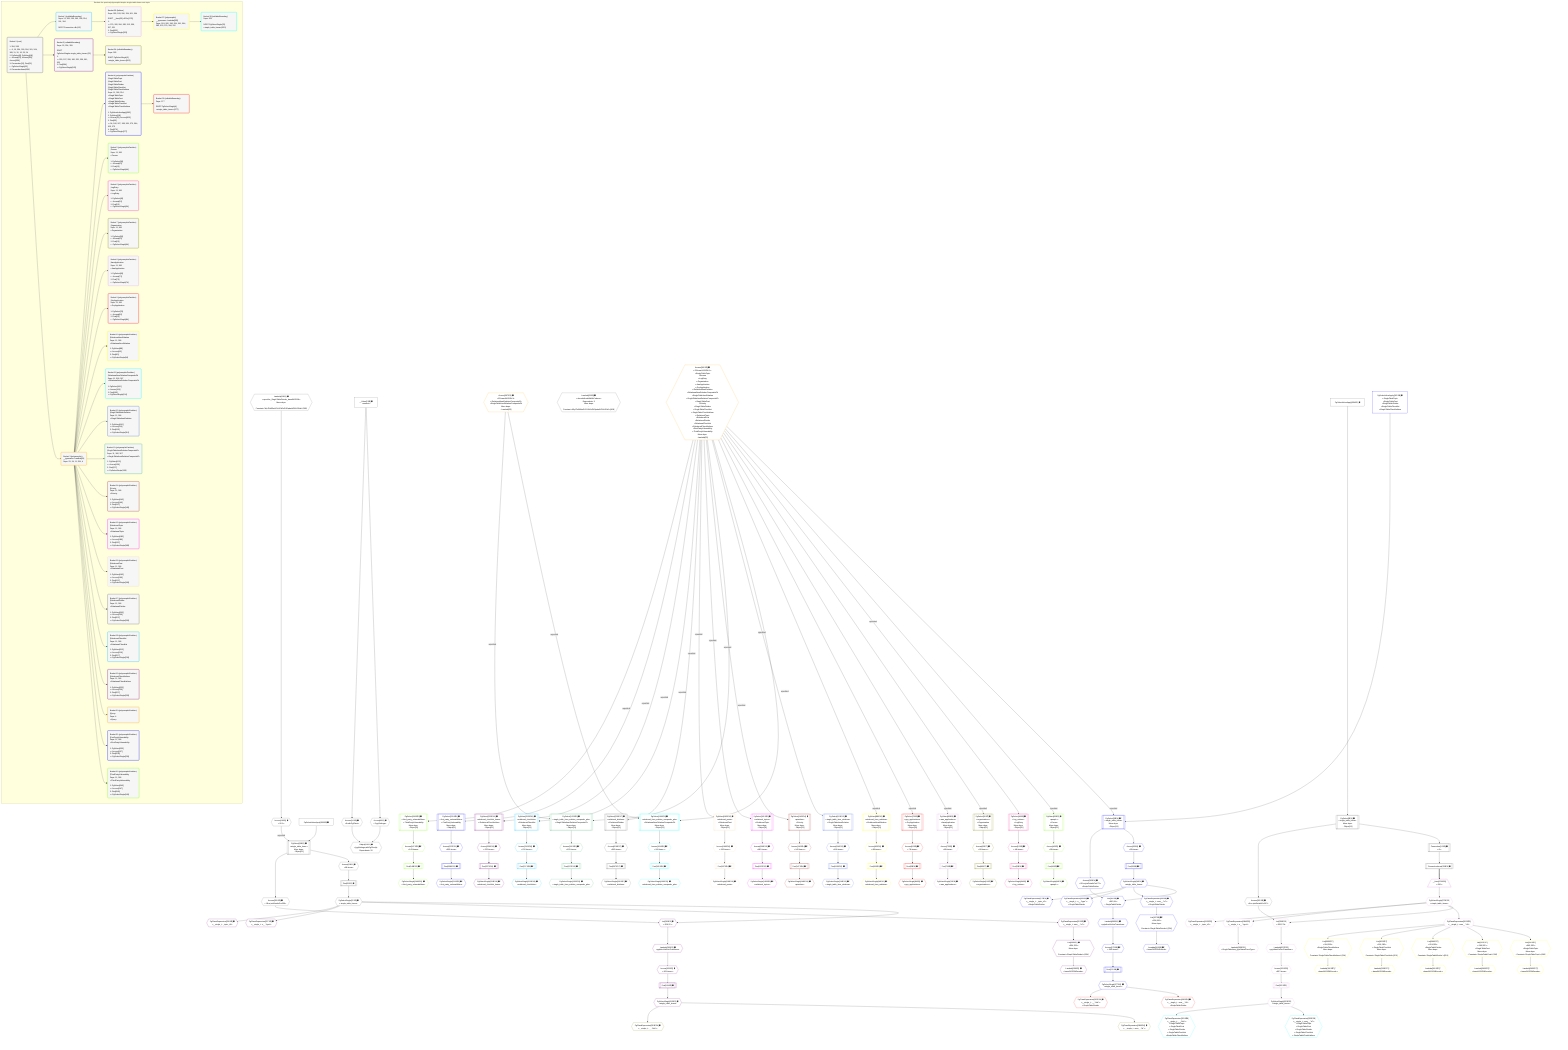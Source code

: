 %%{init: {'themeVariables': { 'fontSize': '12px'}}}%%
graph TD
    classDef path fill:#eee,stroke:#000,color:#000
    classDef plan fill:#fff,stroke-width:1px,color:#000
    classDef itemplan fill:#fff,stroke-width:2px,color:#000
    classDef unbatchedplan fill:#dff,stroke-width:1px,color:#000
    classDef sideeffectplan fill:#fcc,stroke-width:2px,color:#000
    classDef bucket fill:#f6f6f6,color:#000,stroke-width:2px,text-align:left

    subgraph "Buckets for queries/polymorphic/simple-single-table-items-root-topic"
    Bucket0("Bucket 0 (root)<br /><br />1: 354, 358<br />ᐳ: 9, 10, 254, 293, 296, 301, 304, 368, 11, 15, 16, 23, 24<br />2: PgSelect[8], PgSelect[18]<br />ᐳ: Access[20], Access[355], Access[359]<br />3: Connection[12], First[21]<br />ᐳ: PgSelectSingle[22]<br />4: ConnectionItems[250]"):::bucket
    Bucket1("Bucket 1 (nullableBoundary)<br />Deps: 12, 355, 250, 293, 296, 254, 301, 304<br /><br />ROOT Connectionᐸ8ᐳ[12]"):::bucket
    Bucket2("Bucket 2 (nullableBoundary)<br />Deps: 22, 254, 359<br /><br />ROOT PgSelectSingleᐸsingle_table_itemsᐳ[22]<br />1: <br />ᐳ: 253, 257, 258, 360, 255, 256, 361, 263<br />2: First[264]<br />ᐳ: PgSelectSingle[265]"):::bucket
    Bucket3("Bucket 3 (polymorphic)<br />__typename: Lambda[24]<br />Deps: 23, 24, 11, 254, 4"):::bucket
    Bucket4("Bucket 4 (polymorphicPartition)<br />|SingleTableTopic<br />|SingleTablePost<br />|SingleTableDivider<br />|SingleTableChecklist<br />|SingleTableChecklistItem<br />Deps: 11, 366, 254<br />ᐳSingleTableTopic<br />ᐳSingleTablePost<br />ᐳSingleTableDivider<br />ᐳSingleTableChecklist<br />ᐳSingleTableChecklistItem<br /><br />1: PgSelectInlineApply[362]<br />2: PgSelect[28]<br />ᐳ: Access[32], Access[363]<br />3: First[33]<br />ᐳ: 34, 266, 267, 268, 269, 270, 364, 365, 275<br />4: First[276]<br />ᐳ: PgSelectSingle[277]"):::bucket
    Bucket5("Bucket 5 (polymorphicPartition)<br />|Person<br />Deps: 11, 366<br />ᐳPerson<br /><br />1: PgSelect[38]<br />ᐳ: Access[42]<br />2: First[43]<br />ᐳ: PgSelectSingle[44]"):::bucket
    Bucket6("Bucket 6 (polymorphicPartition)<br />|LogEntry<br />Deps: 11, 366<br />ᐳLogEntry<br /><br />1: PgSelect[48]<br />ᐳ: Access[52]<br />2: First[53]<br />ᐳ: PgSelectSingle[54]"):::bucket
    Bucket7("Bucket 7 (polymorphicPartition)<br />|Organization<br />Deps: 11, 366<br />ᐳOrganization<br /><br />1: PgSelect[58]<br />ᐳ: Access[62]<br />2: First[63]<br />ᐳ: PgSelectSingle[64]"):::bucket
    Bucket8("Bucket 8 (polymorphicPartition)<br />|AwsApplication<br />Deps: 11, 366<br />ᐳAwsApplication<br /><br />1: PgSelect[68]<br />ᐳ: Access[72]<br />2: First[73]<br />ᐳ: PgSelectSingle[74]"):::bucket
    Bucket9("Bucket 9 (polymorphicPartition)<br />|GcpApplication<br />Deps: 11, 366<br />ᐳGcpApplication<br /><br />1: PgSelect[78]<br />ᐳ: Access[82]<br />2: First[83]<br />ᐳ: PgSelectSingle[84]"):::bucket
    Bucket10("Bucket 10 (polymorphicPartition)<br />|RelationalItemRelation<br />Deps: 11, 366<br />ᐳRelationalItemRelation<br /><br />1: PgSelect[88]<br />ᐳ: Access[92]<br />2: First[93]<br />ᐳ: PgSelectSingle[94]"):::bucket
    Bucket11("Bucket 11 (polymorphicPartition)<br />|RelationalItemRelationCompositePk<br />Deps: 11, 366, 367<br />ᐳRelationalItemRelationCompositePk<br /><br />1: PgSelect[100]<br />ᐳ: Access[104]<br />2: First[105]<br />ᐳ: PgSelectSingle[106]"):::bucket
    Bucket12("Bucket 12 (polymorphicPartition)<br />|SingleTableItemRelation<br />Deps: 11, 366<br />ᐳSingleTableItemRelation<br /><br />1: PgSelect[110]<br />ᐳ: Access[114]<br />2: First[115]<br />ᐳ: PgSelectSingle[116]"):::bucket
    Bucket13("Bucket 13 (polymorphicPartition)<br />|SingleTableItemRelationCompositePk<br />Deps: 11, 366, 367<br />ᐳSingleTableItemRelationCompositePk<br /><br />1: PgSelect[122]<br />ᐳ: Access[126]<br />2: First[127]<br />ᐳ: PgSelectSingle[128]"):::bucket
    Bucket14("Bucket 14 (polymorphicPartition)<br />|Priority<br />Deps: 11, 366<br />ᐳPriority<br /><br />1: PgSelect[142]<br />ᐳ: Access[146]<br />2: First[147]<br />ᐳ: PgSelectSingle[148]"):::bucket
    Bucket15("Bucket 15 (polymorphicPartition)<br />|RelationalTopic<br />Deps: 11, 366<br />ᐳRelationalTopic<br /><br />1: PgSelect[182]<br />ᐳ: Access[186]<br />2: First[187]<br />ᐳ: PgSelectSingle[188]"):::bucket
    Bucket16("Bucket 16 (polymorphicPartition)<br />|RelationalPost<br />Deps: 11, 366<br />ᐳRelationalPost<br /><br />1: PgSelect[192]<br />ᐳ: Access[196]<br />2: First[197]<br />ᐳ: PgSelectSingle[198]"):::bucket
    Bucket17("Bucket 17 (polymorphicPartition)<br />|RelationalDivider<br />Deps: 11, 366<br />ᐳRelationalDivider<br /><br />1: PgSelect[202]<br />ᐳ: Access[206]<br />2: First[207]<br />ᐳ: PgSelectSingle[208]"):::bucket
    Bucket18("Bucket 18 (polymorphicPartition)<br />|RelationalChecklist<br />Deps: 11, 366<br />ᐳRelationalChecklist<br /><br />1: PgSelect[212]<br />ᐳ: Access[216]<br />2: First[217]<br />ᐳ: PgSelectSingle[218]"):::bucket
    Bucket19("Bucket 19 (polymorphicPartition)<br />|RelationalChecklistItem<br />Deps: 11, 366<br />ᐳRelationalChecklistItem<br /><br />1: PgSelect[222]<br />ᐳ: Access[226]<br />2: First[227]<br />ᐳ: PgSelectSingle[228]"):::bucket
    Bucket20("Bucket 20 (polymorphicPartition)<br />|Query<br />Deps: 4<br />ᐳQuery"):::bucket
    Bucket21("Bucket 21 (polymorphicPartition)<br />|FirstPartyVulnerability<br />Deps: 11, 366<br />ᐳFirstPartyVulnerability<br /><br />1: PgSelect[233]<br />ᐳ: Access[237]<br />2: First[238]<br />ᐳ: PgSelectSingle[239]"):::bucket
    Bucket22("Bucket 22 (polymorphicPartition)<br />|ThirdPartyVulnerability<br />Deps: 11, 366<br />ᐳThirdPartyVulnerability<br /><br />1: PgSelect[243]<br />ᐳ: Access[247]<br />2: First[248]<br />ᐳ: PgSelectSingle[249]"):::bucket
    Bucket24("Bucket 24 (nullableBoundary)<br />Deps: 265<br /><br />ROOT PgSelectSingle{2}ᐸsingle_table_itemsᐳ[265]"):::bucket
    Bucket25("Bucket 25 (listItem)<br />Deps: 355, 293, 296, 254, 301, 304<br /><br />ROOT __Item{25}ᐸ250ᐳ[278]<br />1: <br />ᐳ: 279, 282, 284, 285, 312, 356, 357, 321<br />2: First[322]<br />ᐳ: PgSelectSingle[323]"):::bucket
    Bucket26("Bucket 26 (nullableBoundary)<br />Deps: 277<br /><br />ROOT PgSelectSingle{4}ᐸsingle_table_itemsᐳ[277]"):::bucket
    Bucket27("Bucket 27 (polymorphic)<br />__typename: Lambda[285]<br />Deps: 293, 282, 296, 254, 301, 304, 285, 323, 279, 284, 312"):::bucket
    Bucket28("Bucket 28 (nullableBoundary)<br />Deps: 323<br /><br />ROOT PgSelectSingle{25}ᐸsingle_table_itemsᐳ[323]"):::bucket
    end
    Bucket0 --> Bucket1 & Bucket2 & Bucket3
    Bucket1 --> Bucket25
    Bucket2 --> Bucket24
    Bucket3 --> Bucket4 & Bucket5 & Bucket6 & Bucket7 & Bucket8 & Bucket9 & Bucket10 & Bucket11 & Bucket12 & Bucket13 & Bucket14 & Bucket15 & Bucket16 & Bucket17 & Bucket18 & Bucket19 & Bucket20 & Bucket21 & Bucket22
    Bucket4 --> Bucket26
    Bucket25 --> Bucket27
    Bucket27 --> Bucket28

    %% plan dependencies
    PgSelect18[["PgSelect[18∈0] ➊<br />ᐸsingle_table_itemsᐳ<br />More deps:<br />- Object[11]"]]:::plan
    Access16{{"Access[16∈0] ➊<br />ᐸ15.1ᐳ"}}:::plan
    PgSelectInlineApply358["PgSelectInlineApply[358∈0] ➊"]:::plan
    Access16 -->|rejectNull| PgSelect18
    PgSelectInlineApply358 --> PgSelect18
    PgSelect8[["PgSelect[8∈0] ➊<br />ᐸsingle_table_itemsᐳ<br />More deps:<br />- Object[11]"]]:::plan
    PgSelectInlineApply354["PgSelectInlineApply[354∈0] ➊"]:::plan
    PgSelectInlineApply354 --> PgSelect8
    Object11{{"Object[11∈0] ➊<br />ᐸ{pgSettings,withPgClient}ᐳ<br />Dependents: 20"}}:::plan
    Access9{{"Access[9∈0] ➊<br />ᐸ2.pgSettingsᐳ"}}:::plan
    Access10{{"Access[10∈0] ➊<br />ᐸ2.withPgClientᐳ"}}:::plan
    Access9 & Access10 --> Object11
    __Value2["__Value[2∈0] ➊<br />ᐸcontextᐳ"]:::plan
    __Value2 --> Access9
    __Value2 --> Access10
    Connection12[["Connection[12∈0] ➊<br />ᐸ8ᐳ"]]:::plan
    PgSelect8 --> Connection12
    Lambda15{{"Lambda[15∈0] ➊<br />ᐸspecifier_SingleTableDivider_base64JSONᐳ<br />More deps:<br />- Constantᐸ'WyJTaW5nbGVUYWJsZURpdmlkZXIiLDNd'ᐳ[368]"}}:::plan
    Lambda15 --> Access16
    Access20{{"Access[20∈0] ➊<br />ᐸ18.itemsᐳ"}}:::plan
    PgSelect18 --> Access20
    First21[["First[21∈0] ➊"]]:::plan
    Access20 --> First21
    PgSelectSingle22{{"PgSelectSingle[22∈0] ➊<br />ᐸsingle_table_itemsᐳ"}}:::plan
    First21 --> PgSelectSingle22
    Lambda23{{"Lambda[23∈0] ➊<br />ᐸdecodeNodeIdWithCodecsᐳ<br />Dependents: 3<br />More deps:<br />- Constantᐸ'WyJTaW5nbGVUYWJsZURpdmlkZXIiLDNd'ᐳ[368]"}}:::plan
    ConnectionItems250[["ConnectionItems[250∈0] ➊"]]:::plan
    Connection12 --> ConnectionItems250
    Access355{{"Access[355∈0] ➊<br />ᐸ8.m.joinDetailsFor317ᐳ"}}:::plan
    PgSelect8 --> Access355
    Access359{{"Access[359∈0] ➊<br />ᐸ18.m.joinDetailsFor259ᐳ"}}:::plan
    PgSelect18 --> Access359
    List255{{"List[255∈2] ➊<br />ᐸ254,253ᐳ<br />More deps:<br />- Constantᐸ'SingleTableDivider'ᐳ[254]"}}:::plan
    PgClassExpression253{{"PgClassExpression[253∈2] ➊<br />ᐸ__single_t...ems__.”id”ᐳ"}}:::plan
    PgClassExpression253 --> List255
    List360{{"List[360∈2] ➊<br />ᐸ359,22ᐳ"}}:::plan
    Access359 & PgSelectSingle22 --> List360
    PgSelectSingle22 --> PgClassExpression253
    Lambda256{{"Lambda[256∈2] ➊<br />ᐸbase64JSONEncodeᐳ"}}:::plan
    List255 --> Lambda256
    PgClassExpression257{{"PgClassExpression[257∈2] ➊<br />ᐸ__single_t...s__.”type”ᐳ"}}:::plan
    PgSelectSingle22 --> PgClassExpression257
    PgClassExpression258{{"PgClassExpression[258∈2] ➊<br />ᐸ__single_t..._topic_id”ᐳ"}}:::plan
    PgSelectSingle22 --> PgClassExpression258
    Access263{{"Access[263∈2] ➊<br />ᐸ361.itemsᐳ"}}:::plan
    Lambda361{{"Lambda[361∈2] ➊<br />ᐸpgInlineViaJoinTransformᐳ"}}:::plan
    Lambda361 --> Access263
    First264[["First[264∈2] ➊"]]:::plan
    Access263 --> First264
    PgSelectSingle265{{"PgSelectSingle[265∈2] ➊<br />ᐸsingle_table_itemsᐳ"}}:::plan
    First264 --> PgSelectSingle265
    List360 --> Lambda361
    Access366{{"Access[366∈3] ➊<br />ᐸ23.base64JSON.1ᐳ<br />ᐳSingleTableTopic<br />ᐳPerson<br />ᐳLogEntry<br />ᐳOrganization<br />ᐳAwsApplication<br />ᐳGcpApplication<br />ᐳRelationalItemRelation<br />ᐳRelationalItemRelationCompositePk<br />ᐳSingleTableItemRelation<br />ᐳSingleTableItemRelationCompositePk<br />ᐳSingleTablePost<br />ᐳPriority<br />ᐳSingleTableDivider<br />ᐳSingleTableChecklist<br />ᐳSingleTableChecklistItem<br />ᐳRelationalTopic<br />ᐳRelationalPost<br />ᐳRelationalDivider<br />ᐳRelationalChecklist<br />ᐳRelationalChecklistItem<br />ᐳFirstPartyVulnerability<br />ᐳThirdPartyVulnerability<br />More deps:<br />- Lambda[23]"}}:::plan
    Access367{{"Access[367∈3] ➊<br />ᐸ23.base64JSON.2ᐳ<br />ᐳRelationalItemRelationCompositePk<br />ᐳSingleTableItemRelationCompositePk<br />More deps:<br />- Lambda[23]"}}:::plan
    PgSelect28[["PgSelect[28∈4] ➊^<br />ᐸsingle_table_itemsᐳ<br />More deps:<br />- Object[11]"]]:::plan
    PgSelectInlineApply362["PgSelectInlineApply[362∈4] ➊<br />ᐳSingleTableTopic<br />ᐳSingleTablePost<br />ᐳSingleTableDivider<br />ᐳSingleTableChecklist<br />ᐳSingleTableChecklistItem"]:::plan
    Access366 -->|rejectNull| PgSelect28
    PgSelectInlineApply362 --> PgSelect28
    List267{{"List[267∈4] ➊^<br />ᐸ254,266ᐳ<br />More deps:<br />- Constantᐸ'SingleTableDivider'ᐳ[254]"}}:::plan
    PgClassExpression266{{"PgClassExpression[266∈4] ➊<br />ᐸ__single_t...ems__.”id”ᐳ<br />ᐳSingleTableDivider"}}:::plan
    PgClassExpression266 --> List267
    List364{{"List[364∈4] ➊<br />ᐸ363,34ᐳ<br />ᐳSingleTableDivider"}}:::plan
    Access363{{"Access[363∈4] ➊<br />ᐸ28.m.joinDetailsFor271ᐳ<br />ᐳSingleTableDivider"}}:::plan
    PgSelectSingle34{{"PgSelectSingle[34∈4] ➊^<br />ᐸsingle_table_itemsᐳ"}}:::plan
    Access363 & PgSelectSingle34 --> List364
    Access32{{"Access[32∈4] ➊^<br />ᐸ28.itemsᐳ"}}:::plan
    PgSelect28 --> Access32
    First33[["First[33∈4] ➊^"]]:::plan
    Access32 --> First33
    First33 --> PgSelectSingle34
    PgSelectSingle34 --> PgClassExpression266
    Lambda268{{"Lambda[268∈4] ➊^<br />ᐸbase64JSONEncodeᐳ"}}:::plan
    List267 --> Lambda268
    PgClassExpression269{{"PgClassExpression[269∈4] ➊<br />ᐸ__single_t...s__.”type”ᐳ<br />ᐳSingleTableDivider"}}:::plan
    PgSelectSingle34 --> PgClassExpression269
    PgClassExpression270{{"PgClassExpression[270∈4] ➊<br />ᐸ__single_t..._topic_id”ᐳ<br />ᐳSingleTableDivider"}}:::plan
    PgSelectSingle34 --> PgClassExpression270
    Access275{{"Access[275∈4] ➊^<br />ᐸ365.itemsᐳ"}}:::plan
    Lambda365{{"Lambda[365∈4] ➊^<br />ᐸpgInlineViaJoinTransformᐳ"}}:::plan
    Lambda365 --> Access275
    First276[["First[276∈4] ➊^"]]:::plan
    Access275 --> First276
    PgSelectSingle277{{"PgSelectSingle[277∈4] ➊^<br />ᐸsingle_table_itemsᐳ"}}:::plan
    First276 --> PgSelectSingle277
    PgSelect28 --> Access363
    List364 --> Lambda365
    PgSelect38[["PgSelect[38∈5] ➊<br />ᐸpeopleᐳ<br />ᐳPerson<br />More deps:<br />- Object[11]"]]:::plan
    Access366 -->|rejectNull| PgSelect38
    Access42{{"Access[42∈5] ➊^<br />ᐸ38.itemsᐳ"}}:::plan
    PgSelect38 --> Access42
    First43[["First[43∈5] ➊^"]]:::plan
    Access42 --> First43
    PgSelectSingle44{{"PgSelectSingle[44∈5] ➊^<br />ᐸpeopleᐳ"}}:::plan
    First43 --> PgSelectSingle44
    PgSelect48[["PgSelect[48∈6] ➊<br />ᐸlog_entriesᐳ<br />ᐳLogEntry<br />More deps:<br />- Object[11]"]]:::plan
    Access366 -->|rejectNull| PgSelect48
    Access52{{"Access[52∈6] ➊^<br />ᐸ48.itemsᐳ"}}:::plan
    PgSelect48 --> Access52
    First53[["First[53∈6] ➊^"]]:::plan
    Access52 --> First53
    PgSelectSingle54{{"PgSelectSingle[54∈6] ➊^<br />ᐸlog_entriesᐳ"}}:::plan
    First53 --> PgSelectSingle54
    PgSelect58[["PgSelect[58∈7] ➊<br />ᐸorganizationsᐳ<br />ᐳOrganization<br />More deps:<br />- Object[11]"]]:::plan
    Access366 -->|rejectNull| PgSelect58
    Access62{{"Access[62∈7] ➊^<br />ᐸ58.itemsᐳ"}}:::plan
    PgSelect58 --> Access62
    First63[["First[63∈7] ➊^"]]:::plan
    Access62 --> First63
    PgSelectSingle64{{"PgSelectSingle[64∈7] ➊^<br />ᐸorganizationsᐳ"}}:::plan
    First63 --> PgSelectSingle64
    PgSelect68[["PgSelect[68∈8] ➊<br />ᐸaws_applicationsᐳ<br />ᐳAwsApplication<br />More deps:<br />- Object[11]"]]:::plan
    Access366 -->|rejectNull| PgSelect68
    Access72{{"Access[72∈8] ➊^<br />ᐸ68.itemsᐳ"}}:::plan
    PgSelect68 --> Access72
    First73[["First[73∈8] ➊^"]]:::plan
    Access72 --> First73
    PgSelectSingle74{{"PgSelectSingle[74∈8] ➊^<br />ᐸaws_applicationsᐳ"}}:::plan
    First73 --> PgSelectSingle74
    PgSelect78[["PgSelect[78∈9] ➊<br />ᐸgcp_applicationsᐳ<br />ᐳGcpApplication<br />More deps:<br />- Object[11]"]]:::plan
    Access366 -->|rejectNull| PgSelect78
    Access82{{"Access[82∈9] ➊^<br />ᐸ78.itemsᐳ"}}:::plan
    PgSelect78 --> Access82
    First83[["First[83∈9] ➊^"]]:::plan
    Access82 --> First83
    PgSelectSingle84{{"PgSelectSingle[84∈9] ➊^<br />ᐸgcp_applicationsᐳ"}}:::plan
    First83 --> PgSelectSingle84
    PgSelect88[["PgSelect[88∈10] ➊<br />ᐸrelational_item_relationsᐳ<br />ᐳRelationalItemRelation<br />More deps:<br />- Object[11]"]]:::plan
    Access366 -->|rejectNull| PgSelect88
    Access92{{"Access[92∈10] ➊^<br />ᐸ88.itemsᐳ"}}:::plan
    PgSelect88 --> Access92
    First93[["First[93∈10] ➊^"]]:::plan
    Access92 --> First93
    PgSelectSingle94{{"PgSelectSingle[94∈10] ➊^<br />ᐸrelational_item_relationsᐳ"}}:::plan
    First93 --> PgSelectSingle94
    PgSelect100[["PgSelect[100∈11] ➊<br />ᐸrelational_item_relation_composite_pksᐳ<br />ᐳRelationalItemRelationCompositePk<br />More deps:<br />- Object[11]"]]:::plan
    Access366 -->|rejectNull| PgSelect100
    Access367 -->|rejectNull| PgSelect100
    Access104{{"Access[104∈11] ➊^<br />ᐸ100.itemsᐳ"}}:::plan
    PgSelect100 --> Access104
    First105[["First[105∈11] ➊^"]]:::plan
    Access104 --> First105
    PgSelectSingle106{{"PgSelectSingle[106∈11] ➊^<br />ᐸrelational_item_relation_composite_pksᐳ"}}:::plan
    First105 --> PgSelectSingle106
    PgSelect110[["PgSelect[110∈12] ➊<br />ᐸsingle_table_item_relationsᐳ<br />ᐳSingleTableItemRelation<br />More deps:<br />- Object[11]"]]:::plan
    Access366 -->|rejectNull| PgSelect110
    Access114{{"Access[114∈12] ➊^<br />ᐸ110.itemsᐳ"}}:::plan
    PgSelect110 --> Access114
    First115[["First[115∈12] ➊^"]]:::plan
    Access114 --> First115
    PgSelectSingle116{{"PgSelectSingle[116∈12] ➊^<br />ᐸsingle_table_item_relationsᐳ"}}:::plan
    First115 --> PgSelectSingle116
    PgSelect122[["PgSelect[122∈13] ➊<br />ᐸsingle_table_item_relation_composite_pksᐳ<br />ᐳSingleTableItemRelationCompositePk<br />More deps:<br />- Object[11]"]]:::plan
    Access366 -->|rejectNull| PgSelect122
    Access367 -->|rejectNull| PgSelect122
    Access126{{"Access[126∈13] ➊^<br />ᐸ122.itemsᐳ"}}:::plan
    PgSelect122 --> Access126
    First127[["First[127∈13] ➊^"]]:::plan
    Access126 --> First127
    PgSelectSingle128{{"PgSelectSingle[128∈13] ➊^<br />ᐸsingle_table_item_relation_composite_pksᐳ"}}:::plan
    First127 --> PgSelectSingle128
    PgSelect142[["PgSelect[142∈14] ➊<br />ᐸprioritiesᐳ<br />ᐳPriority<br />More deps:<br />- Object[11]"]]:::plan
    Access366 -->|rejectNull| PgSelect142
    Access146{{"Access[146∈14] ➊^<br />ᐸ142.itemsᐳ"}}:::plan
    PgSelect142 --> Access146
    First147[["First[147∈14] ➊^"]]:::plan
    Access146 --> First147
    PgSelectSingle148{{"PgSelectSingle[148∈14] ➊^<br />ᐸprioritiesᐳ"}}:::plan
    First147 --> PgSelectSingle148
    PgSelect182[["PgSelect[182∈15] ➊<br />ᐸrelational_topicsᐳ<br />ᐳRelationalTopic<br />More deps:<br />- Object[11]"]]:::plan
    Access366 -->|rejectNull| PgSelect182
    Access186{{"Access[186∈15] ➊^<br />ᐸ182.itemsᐳ"}}:::plan
    PgSelect182 --> Access186
    First187[["First[187∈15] ➊^"]]:::plan
    Access186 --> First187
    PgSelectSingle188{{"PgSelectSingle[188∈15] ➊^<br />ᐸrelational_topicsᐳ"}}:::plan
    First187 --> PgSelectSingle188
    PgSelect192[["PgSelect[192∈16] ➊<br />ᐸrelational_postsᐳ<br />ᐳRelationalPost<br />More deps:<br />- Object[11]"]]:::plan
    Access366 -->|rejectNull| PgSelect192
    Access196{{"Access[196∈16] ➊^<br />ᐸ192.itemsᐳ"}}:::plan
    PgSelect192 --> Access196
    First197[["First[197∈16] ➊^"]]:::plan
    Access196 --> First197
    PgSelectSingle198{{"PgSelectSingle[198∈16] ➊^<br />ᐸrelational_postsᐳ"}}:::plan
    First197 --> PgSelectSingle198
    PgSelect202[["PgSelect[202∈17] ➊<br />ᐸrelational_dividersᐳ<br />ᐳRelationalDivider<br />More deps:<br />- Object[11]"]]:::plan
    Access366 -->|rejectNull| PgSelect202
    Access206{{"Access[206∈17] ➊^<br />ᐸ202.itemsᐳ"}}:::plan
    PgSelect202 --> Access206
    First207[["First[207∈17] ➊^"]]:::plan
    Access206 --> First207
    PgSelectSingle208{{"PgSelectSingle[208∈17] ➊^<br />ᐸrelational_dividersᐳ"}}:::plan
    First207 --> PgSelectSingle208
    PgSelect212[["PgSelect[212∈18] ➊<br />ᐸrelational_checklistsᐳ<br />ᐳRelationalChecklist<br />More deps:<br />- Object[11]"]]:::plan
    Access366 -->|rejectNull| PgSelect212
    Access216{{"Access[216∈18] ➊^<br />ᐸ212.itemsᐳ"}}:::plan
    PgSelect212 --> Access216
    First217[["First[217∈18] ➊^"]]:::plan
    Access216 --> First217
    PgSelectSingle218{{"PgSelectSingle[218∈18] ➊^<br />ᐸrelational_checklistsᐳ"}}:::plan
    First217 --> PgSelectSingle218
    PgSelect222[["PgSelect[222∈19] ➊<br />ᐸrelational_checklist_itemsᐳ<br />ᐳRelationalChecklistItem<br />More deps:<br />- Object[11]"]]:::plan
    Access366 -->|rejectNull| PgSelect222
    Access226{{"Access[226∈19] ➊^<br />ᐸ222.itemsᐳ"}}:::plan
    PgSelect222 --> Access226
    First227[["First[227∈19] ➊^"]]:::plan
    Access226 --> First227
    PgSelectSingle228{{"PgSelectSingle[228∈19] ➊^<br />ᐸrelational_checklist_itemsᐳ"}}:::plan
    First227 --> PgSelectSingle228
    PgSelect233[["PgSelect[233∈21] ➊<br />ᐸfirst_party_vulnerabilitiesᐳ<br />ᐳFirstPartyVulnerability<br />More deps:<br />- Object[11]"]]:::plan
    Access366 -->|rejectNull| PgSelect233
    Access237{{"Access[237∈21] ➊^<br />ᐸ233.itemsᐳ"}}:::plan
    PgSelect233 --> Access237
    First238[["First[238∈21] ➊^"]]:::plan
    Access237 --> First238
    PgSelectSingle239{{"PgSelectSingle[239∈21] ➊^<br />ᐸfirst_party_vulnerabilitiesᐳ"}}:::plan
    First238 --> PgSelectSingle239
    PgSelect243[["PgSelect[243∈22] ➊<br />ᐸthird_party_vulnerabilitiesᐳ<br />ᐳThirdPartyVulnerability<br />More deps:<br />- Object[11]"]]:::plan
    Access366 -->|rejectNull| PgSelect243
    Access247{{"Access[247∈22] ➊^<br />ᐸ243.itemsᐳ"}}:::plan
    PgSelect243 --> Access247
    First248[["First[248∈22] ➊^"]]:::plan
    Access247 --> First248
    PgSelectSingle249{{"PgSelectSingle[249∈22] ➊^<br />ᐸthird_party_vulnerabilitiesᐳ"}}:::plan
    First248 --> PgSelectSingle249
    PgClassExpression280{{"PgClassExpression[280∈24] ➊<br />ᐸ__single_t...ems__.”id”ᐳ"}}:::plan
    PgSelectSingle265 --> PgClassExpression280
    PgClassExpression281{{"PgClassExpression[281∈24] ➊<br />ᐸ__single_t...__.”title”ᐳ"}}:::plan
    PgSelectSingle265 --> PgClassExpression281
    List356{{"List[356∈25]<br />ᐸ355,279ᐳ"}}:::plan
    PgSelectSingle279{{"PgSelectSingle[279∈25]<br />ᐸsingle_table_itemsᐳ"}}:::plan
    Access355 & PgSelectSingle279 --> List356
    __Item278[/"__Item[278∈25]<br />ᐸ250ᐳ"\]:::itemplan
    ConnectionItems250 ==> __Item278
    __Item278 --> PgSelectSingle279
    PgClassExpression282{{"PgClassExpression[282∈25]<br />ᐸ__single_t...ems__.”id”ᐳ"}}:::plan
    PgSelectSingle279 --> PgClassExpression282
    PgClassExpression284{{"PgClassExpression[284∈25]<br />ᐸ__single_t...s__.”type”ᐳ"}}:::plan
    PgSelectSingle279 --> PgClassExpression284
    Lambda285{{"Lambda[285∈25]<br />ᐸSingleTableItem_typeNameFromTypeᐳ"}}:::plan
    PgClassExpression284 --> Lambda285
    PgClassExpression312{{"PgClassExpression[312∈25]<br />ᐸ__single_t..._topic_id”ᐳ"}}:::plan
    PgSelectSingle279 --> PgClassExpression312
    Access321{{"Access[321∈25]<br />ᐸ357.itemsᐳ"}}:::plan
    Lambda357{{"Lambda[357∈25]<br />ᐸpgInlineViaJoinTransformᐳ"}}:::plan
    Lambda357 --> Access321
    First322[["First[322∈25]"]]:::plan
    Access321 --> First322
    PgSelectSingle323{{"PgSelectSingle[323∈25]<br />ᐸsingle_table_itemsᐳ"}}:::plan
    First322 --> PgSelectSingle323
    List356 --> Lambda357
    PgClassExpression286{{"PgClassExpression[286∈26] ➊<br />ᐸ__single_t...ems__.”id”ᐳ<br />ᐳSingleTableDivider"}}:::plan
    PgSelectSingle277 --> PgClassExpression286
    PgClassExpression287{{"PgClassExpression[287∈26] ➊<br />ᐸ__single_t...__.”title”ᐳ<br />ᐳSingleTableDivider"}}:::plan
    PgSelectSingle277 --> PgClassExpression287
    List294{{"List[294∈27]<br />ᐸ293,282ᐳ<br />ᐳSingleTableTopic<br />More deps:<br />- Constantᐸ'SingleTableTopic'ᐳ[293]"}}:::plan
    PgClassExpression282 --> List294
    List297{{"List[297∈27]<br />ᐸ296,282ᐳ<br />ᐳSingleTablePost<br />More deps:<br />- Constantᐸ'SingleTablePost'ᐳ[296]"}}:::plan
    PgClassExpression282 --> List297
    List299{{"List[299∈27]<br />ᐸ254,282ᐳ<br />ᐳSingleTableDivider<br />More deps:<br />- Constantᐸ'SingleTableDivider'ᐳ[254]"}}:::plan
    PgClassExpression282 --> List299
    List302{{"List[302∈27]<br />ᐸ301,282ᐳ<br />ᐳSingleTableChecklist<br />More deps:<br />- Constantᐸ'SingleTableChecklist'ᐳ[301]"}}:::plan
    PgClassExpression282 --> List302
    List305{{"List[305∈27]<br />ᐸ304,282ᐳ<br />ᐳSingleTableChecklistItem<br />More deps:<br />- Constantᐸ'SingleTableChecklistItem'ᐳ[304]"}}:::plan
    PgClassExpression282 --> List305
    Lambda295{{"Lambda[295∈27]^<br />ᐸbase64JSONEncodeᐳ"}}:::plan
    List294 --> Lambda295
    Lambda298{{"Lambda[298∈27]^<br />ᐸbase64JSONEncodeᐳ"}}:::plan
    List297 --> Lambda298
    Lambda300{{"Lambda[300∈27]^<br />ᐸbase64JSONEncodeᐳ"}}:::plan
    List299 --> Lambda300
    Lambda303{{"Lambda[303∈27]^<br />ᐸbase64JSONEncodeᐳ"}}:::plan
    List302 --> Lambda303
    Lambda306{{"Lambda[306∈27]^<br />ᐸbase64JSONEncodeᐳ"}}:::plan
    List305 --> Lambda306
    PgClassExpression352{{"PgClassExpression[352∈28]<br />ᐸ__single_t...ems__.”id”ᐳ<br />ᐳSingleTableTopic<br />ᐳSingleTablePost<br />ᐳSingleTableDivider<br />ᐳSingleTableChecklist<br />ᐳSingleTableChecklistItem"}}:::plan
    PgSelectSingle323 --> PgClassExpression352
    PgClassExpression353{{"PgClassExpression[353∈28]<br />ᐸ__single_t...__.”title”ᐳ<br />ᐳSingleTableTopic<br />ᐳSingleTablePost<br />ᐳSingleTableDivider<br />ᐳSingleTableChecklist<br />ᐳSingleTableChecklistItem"}}:::plan
    PgSelectSingle323 --> PgClassExpression353

    %% define steps
    classDef bucket0 stroke:#696969
    class Bucket0,__Value2,PgSelect8,Access9,Access10,Object11,Connection12,Lambda15,Access16,PgSelect18,Access20,First21,PgSelectSingle22,Lambda23,ConnectionItems250,PgSelectInlineApply354,Access355,PgSelectInlineApply358,Access359 bucket0
    classDef bucket1 stroke:#00bfff
    class Bucket1 bucket1
    classDef bucket2 stroke:#7f007f
    class Bucket2,PgClassExpression253,List255,Lambda256,PgClassExpression257,PgClassExpression258,Access263,First264,PgSelectSingle265,List360,Lambda361 bucket2
    classDef bucket3 stroke:#ffa500
    class Bucket3,Access366,Access367 bucket3
    classDef bucket4 stroke:#0000ff
    class Bucket4,PgSelect28,Access32,First33,PgSelectSingle34,PgClassExpression266,List267,Lambda268,PgClassExpression269,PgClassExpression270,Access275,First276,PgSelectSingle277,PgSelectInlineApply362,Access363,List364,Lambda365 bucket4
    classDef bucket5 stroke:#7fff00
    class Bucket5,PgSelect38,Access42,First43,PgSelectSingle44 bucket5
    classDef bucket6 stroke:#ff1493
    class Bucket6,PgSelect48,Access52,First53,PgSelectSingle54 bucket6
    classDef bucket7 stroke:#808000
    class Bucket7,PgSelect58,Access62,First63,PgSelectSingle64 bucket7
    classDef bucket8 stroke:#dda0dd
    class Bucket8,PgSelect68,Access72,First73,PgSelectSingle74 bucket8
    classDef bucket9 stroke:#ff0000
    class Bucket9,PgSelect78,Access82,First83,PgSelectSingle84 bucket9
    classDef bucket10 stroke:#ffff00
    class Bucket10,PgSelect88,Access92,First93,PgSelectSingle94 bucket10
    classDef bucket11 stroke:#00ffff
    class Bucket11,PgSelect100,Access104,First105,PgSelectSingle106 bucket11
    classDef bucket12 stroke:#4169e1
    class Bucket12,PgSelect110,Access114,First115,PgSelectSingle116 bucket12
    classDef bucket13 stroke:#3cb371
    class Bucket13,PgSelect122,Access126,First127,PgSelectSingle128 bucket13
    classDef bucket14 stroke:#a52a2a
    class Bucket14,PgSelect142,Access146,First147,PgSelectSingle148 bucket14
    classDef bucket15 stroke:#ff00ff
    class Bucket15,PgSelect182,Access186,First187,PgSelectSingle188 bucket15
    classDef bucket16 stroke:#f5deb3
    class Bucket16,PgSelect192,Access196,First197,PgSelectSingle198 bucket16
    classDef bucket17 stroke:#696969
    class Bucket17,PgSelect202,Access206,First207,PgSelectSingle208 bucket17
    classDef bucket18 stroke:#00bfff
    class Bucket18,PgSelect212,Access216,First217,PgSelectSingle218 bucket18
    classDef bucket19 stroke:#7f007f
    class Bucket19,PgSelect222,Access226,First227,PgSelectSingle228 bucket19
    classDef bucket20 stroke:#ffa500
    class Bucket20 bucket20
    classDef bucket21 stroke:#0000ff
    class Bucket21,PgSelect233,Access237,First238,PgSelectSingle239 bucket21
    classDef bucket22 stroke:#7fff00
    class Bucket22,PgSelect243,Access247,First248,PgSelectSingle249 bucket22
    classDef bucket24 stroke:#808000
    class Bucket24,PgClassExpression280,PgClassExpression281 bucket24
    classDef bucket25 stroke:#dda0dd
    class Bucket25,__Item278,PgSelectSingle279,PgClassExpression282,PgClassExpression284,Lambda285,PgClassExpression312,Access321,First322,PgSelectSingle323,List356,Lambda357 bucket25
    classDef bucket26 stroke:#ff0000
    class Bucket26,PgClassExpression286,PgClassExpression287 bucket26
    classDef bucket27 stroke:#ffff00
    class Bucket27,List294,Lambda295,List297,Lambda298,List299,Lambda300,List302,Lambda303,List305,Lambda306 bucket27
    classDef bucket28 stroke:#00ffff
    class Bucket28,PgClassExpression352,PgClassExpression353 bucket28